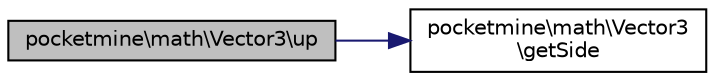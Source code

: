 digraph "pocketmine\math\Vector3\up"
{
 // INTERACTIVE_SVG=YES
 // LATEX_PDF_SIZE
  edge [fontname="Helvetica",fontsize="10",labelfontname="Helvetica",labelfontsize="10"];
  node [fontname="Helvetica",fontsize="10",shape=record];
  rankdir="LR";
  Node1 [label="pocketmine\\math\\Vector3\\up",height=0.2,width=0.4,color="black", fillcolor="grey75", style="filled", fontcolor="black",tooltip=" "];
  Node1 -> Node2 [color="midnightblue",fontsize="10",style="solid",fontname="Helvetica"];
  Node2 [label="pocketmine\\math\\Vector3\l\\getSide",height=0.2,width=0.4,color="black", fillcolor="white", style="filled",URL="$d2/d90/classpocketmine_1_1math_1_1_vector3.html#af00b0c58eb14b727b3ed91151b517ee4",tooltip=" "];
}
